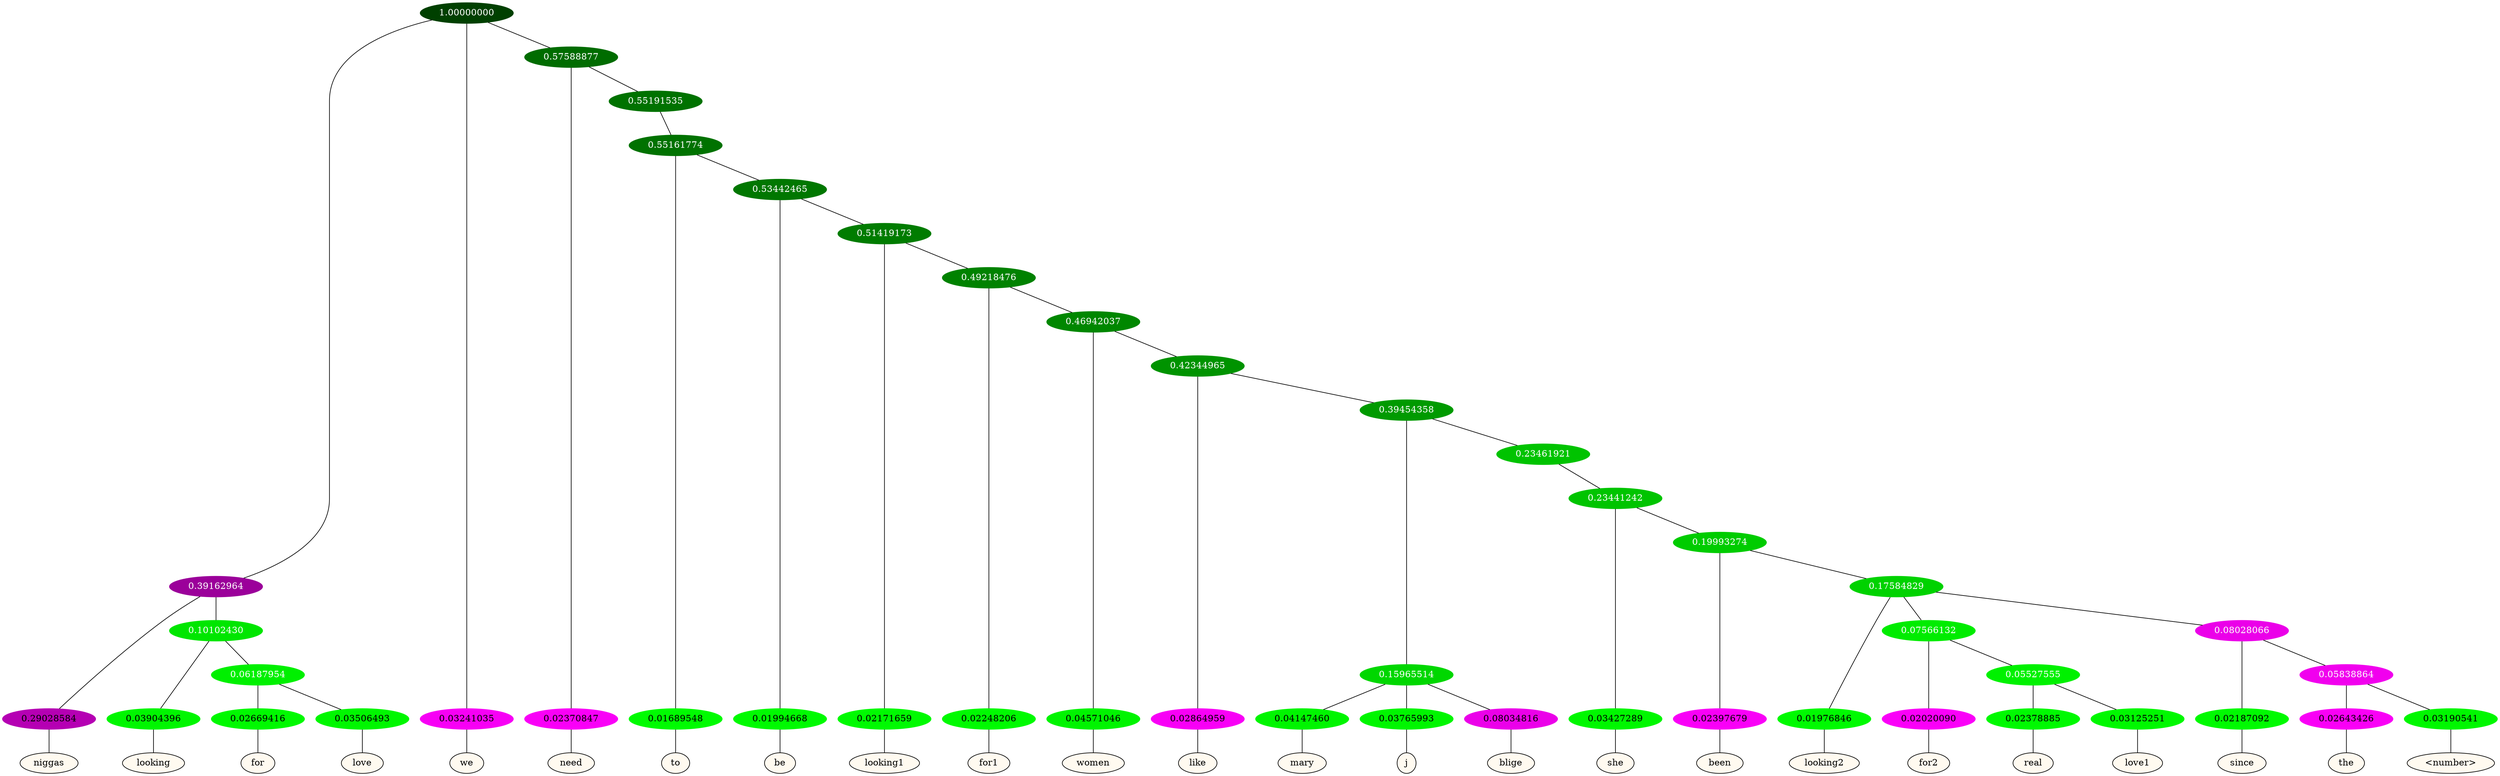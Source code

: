 graph {
	node [format=png height=0.15 nodesep=0.001 ordering=out overlap=prism overlap_scaling=0.01 ranksep=0.001 ratio=0.2 style=filled width=0.15]
	{
		rank=same
		a_w_4 [label=niggas color=black fillcolor=floralwhite style="filled,solid"]
		a_w_8 [label=looking color=black fillcolor=floralwhite style="filled,solid"]
		a_w_11 [label=for color=black fillcolor=floralwhite style="filled,solid"]
		a_w_12 [label=love color=black fillcolor=floralwhite style="filled,solid"]
		a_w_2 [label=we color=black fillcolor=floralwhite style="filled,solid"]
		a_w_6 [label=need color=black fillcolor=floralwhite style="filled,solid"]
		a_w_13 [label=to color=black fillcolor=floralwhite style="filled,solid"]
		a_w_15 [label=be color=black fillcolor=floralwhite style="filled,solid"]
		a_w_17 [label=looking1 color=black fillcolor=floralwhite style="filled,solid"]
		a_w_19 [label=for1 color=black fillcolor=floralwhite style="filled,solid"]
		a_w_21 [label=women color=black fillcolor=floralwhite style="filled,solid"]
		a_w_23 [label=like color=black fillcolor=floralwhite style="filled,solid"]
		a_w_27 [label=mary color=black fillcolor=floralwhite style="filled,solid"]
		a_w_28 [label=j color=black fillcolor=floralwhite style="filled,solid"]
		a_w_29 [label=blige color=black fillcolor=floralwhite style="filled,solid"]
		a_w_31 [label=she color=black fillcolor=floralwhite style="filled,solid"]
		a_w_33 [label=been color=black fillcolor=floralwhite style="filled,solid"]
		a_w_35 [label=looking2 color=black fillcolor=floralwhite style="filled,solid"]
		a_w_38 [label=for2 color=black fillcolor=floralwhite style="filled,solid"]
		a_w_42 [label=real color=black fillcolor=floralwhite style="filled,solid"]
		a_w_43 [label=love1 color=black fillcolor=floralwhite style="filled,solid"]
		a_w_40 [label=since color=black fillcolor=floralwhite style="filled,solid"]
		a_w_44 [label=the color=black fillcolor=floralwhite style="filled,solid"]
		a_w_45 [label="\<number\>" color=black fillcolor=floralwhite style="filled,solid"]
	}
	a_n_4 -- a_w_4
	a_n_8 -- a_w_8
	a_n_11 -- a_w_11
	a_n_12 -- a_w_12
	a_n_2 -- a_w_2
	a_n_6 -- a_w_6
	a_n_13 -- a_w_13
	a_n_15 -- a_w_15
	a_n_17 -- a_w_17
	a_n_19 -- a_w_19
	a_n_21 -- a_w_21
	a_n_23 -- a_w_23
	a_n_27 -- a_w_27
	a_n_28 -- a_w_28
	a_n_29 -- a_w_29
	a_n_31 -- a_w_31
	a_n_33 -- a_w_33
	a_n_35 -- a_w_35
	a_n_38 -- a_w_38
	a_n_42 -- a_w_42
	a_n_43 -- a_w_43
	a_n_40 -- a_w_40
	a_n_44 -- a_w_44
	a_n_45 -- a_w_45
	{
		rank=same
		a_n_4 [label=0.29028584 color="0.835 1.000 0.710" fontcolor=black]
		a_n_8 [label=0.03904396 color="0.334 1.000 0.961" fontcolor=black]
		a_n_11 [label=0.02669416 color="0.334 1.000 0.973" fontcolor=black]
		a_n_12 [label=0.03506493 color="0.334 1.000 0.965" fontcolor=black]
		a_n_2 [label=0.03241035 color="0.835 1.000 0.968" fontcolor=black]
		a_n_6 [label=0.02370847 color="0.835 1.000 0.976" fontcolor=black]
		a_n_13 [label=0.01689548 color="0.334 1.000 0.983" fontcolor=black]
		a_n_15 [label=0.01994668 color="0.334 1.000 0.980" fontcolor=black]
		a_n_17 [label=0.02171659 color="0.334 1.000 0.978" fontcolor=black]
		a_n_19 [label=0.02248206 color="0.334 1.000 0.978" fontcolor=black]
		a_n_21 [label=0.04571046 color="0.334 1.000 0.954" fontcolor=black]
		a_n_23 [label=0.02864959 color="0.835 1.000 0.971" fontcolor=black]
		a_n_27 [label=0.04147460 color="0.334 1.000 0.959" fontcolor=black]
		a_n_28 [label=0.03765993 color="0.334 1.000 0.962" fontcolor=black]
		a_n_29 [label=0.08034816 color="0.835 1.000 0.920" fontcolor=black]
		a_n_31 [label=0.03427289 color="0.334 1.000 0.966" fontcolor=black]
		a_n_33 [label=0.02397679 color="0.835 1.000 0.976" fontcolor=black]
		a_n_35 [label=0.01976846 color="0.334 1.000 0.980" fontcolor=black]
		a_n_38 [label=0.02020090 color="0.835 1.000 0.980" fontcolor=black]
		a_n_42 [label=0.02378885 color="0.334 1.000 0.976" fontcolor=black]
		a_n_43 [label=0.03125251 color="0.334 1.000 0.969" fontcolor=black]
		a_n_40 [label=0.02187092 color="0.334 1.000 0.978" fontcolor=black]
		a_n_44 [label=0.02643426 color="0.835 1.000 0.974" fontcolor=black]
		a_n_45 [label=0.03190541 color="0.334 1.000 0.968" fontcolor=black]
	}
	a_n_0 [label=1.00000000 color="0.334 1.000 0.250" fontcolor=grey99]
	a_n_1 [label=0.39162964 color="0.835 1.000 0.608" fontcolor=grey99]
	a_n_0 -- a_n_1
	a_n_0 -- a_n_2
	a_n_3 [label=0.57588877 color="0.334 1.000 0.424" fontcolor=grey99]
	a_n_0 -- a_n_3
	a_n_1 -- a_n_4
	a_n_5 [label=0.10102430 color="0.334 1.000 0.899" fontcolor=grey99]
	a_n_1 -- a_n_5
	a_n_3 -- a_n_6
	a_n_7 [label=0.55191535 color="0.334 1.000 0.448" fontcolor=grey99]
	a_n_3 -- a_n_7
	a_n_5 -- a_n_8
	a_n_9 [label=0.06187954 color="0.334 1.000 0.938" fontcolor=grey99]
	a_n_5 -- a_n_9
	a_n_10 [label=0.55161774 color="0.334 1.000 0.448" fontcolor=grey99]
	a_n_7 -- a_n_10
	a_n_9 -- a_n_11
	a_n_9 -- a_n_12
	a_n_10 -- a_n_13
	a_n_14 [label=0.53442465 color="0.334 1.000 0.466" fontcolor=grey99]
	a_n_10 -- a_n_14
	a_n_14 -- a_n_15
	a_n_16 [label=0.51419173 color="0.334 1.000 0.486" fontcolor=grey99]
	a_n_14 -- a_n_16
	a_n_16 -- a_n_17
	a_n_18 [label=0.49218476 color="0.334 1.000 0.508" fontcolor=grey99]
	a_n_16 -- a_n_18
	a_n_18 -- a_n_19
	a_n_20 [label=0.46942037 color="0.334 1.000 0.531" fontcolor=grey99]
	a_n_18 -- a_n_20
	a_n_20 -- a_n_21
	a_n_22 [label=0.42344965 color="0.334 1.000 0.577" fontcolor=grey99]
	a_n_20 -- a_n_22
	a_n_22 -- a_n_23
	a_n_24 [label=0.39454358 color="0.334 1.000 0.605" fontcolor=grey99]
	a_n_22 -- a_n_24
	a_n_25 [label=0.15965514 color="0.334 1.000 0.840" fontcolor=grey99]
	a_n_24 -- a_n_25
	a_n_26 [label=0.23461921 color="0.334 1.000 0.765" fontcolor=grey99]
	a_n_24 -- a_n_26
	a_n_25 -- a_n_27
	a_n_25 -- a_n_28
	a_n_25 -- a_n_29
	a_n_30 [label=0.23441242 color="0.334 1.000 0.766" fontcolor=grey99]
	a_n_26 -- a_n_30
	a_n_30 -- a_n_31
	a_n_32 [label=0.19993274 color="0.334 1.000 0.800" fontcolor=grey99]
	a_n_30 -- a_n_32
	a_n_32 -- a_n_33
	a_n_34 [label=0.17584829 color="0.334 1.000 0.824" fontcolor=grey99]
	a_n_32 -- a_n_34
	a_n_34 -- a_n_35
	a_n_36 [label=0.07566132 color="0.334 1.000 0.924" fontcolor=grey99]
	a_n_34 -- a_n_36
	a_n_37 [label=0.08028066 color="0.835 1.000 0.920" fontcolor=grey99]
	a_n_34 -- a_n_37
	a_n_36 -- a_n_38
	a_n_39 [label=0.05527555 color="0.334 1.000 0.945" fontcolor=grey99]
	a_n_36 -- a_n_39
	a_n_37 -- a_n_40
	a_n_41 [label=0.05838864 color="0.835 1.000 0.942" fontcolor=grey99]
	a_n_37 -- a_n_41
	a_n_39 -- a_n_42
	a_n_39 -- a_n_43
	a_n_41 -- a_n_44
	a_n_41 -- a_n_45
}
